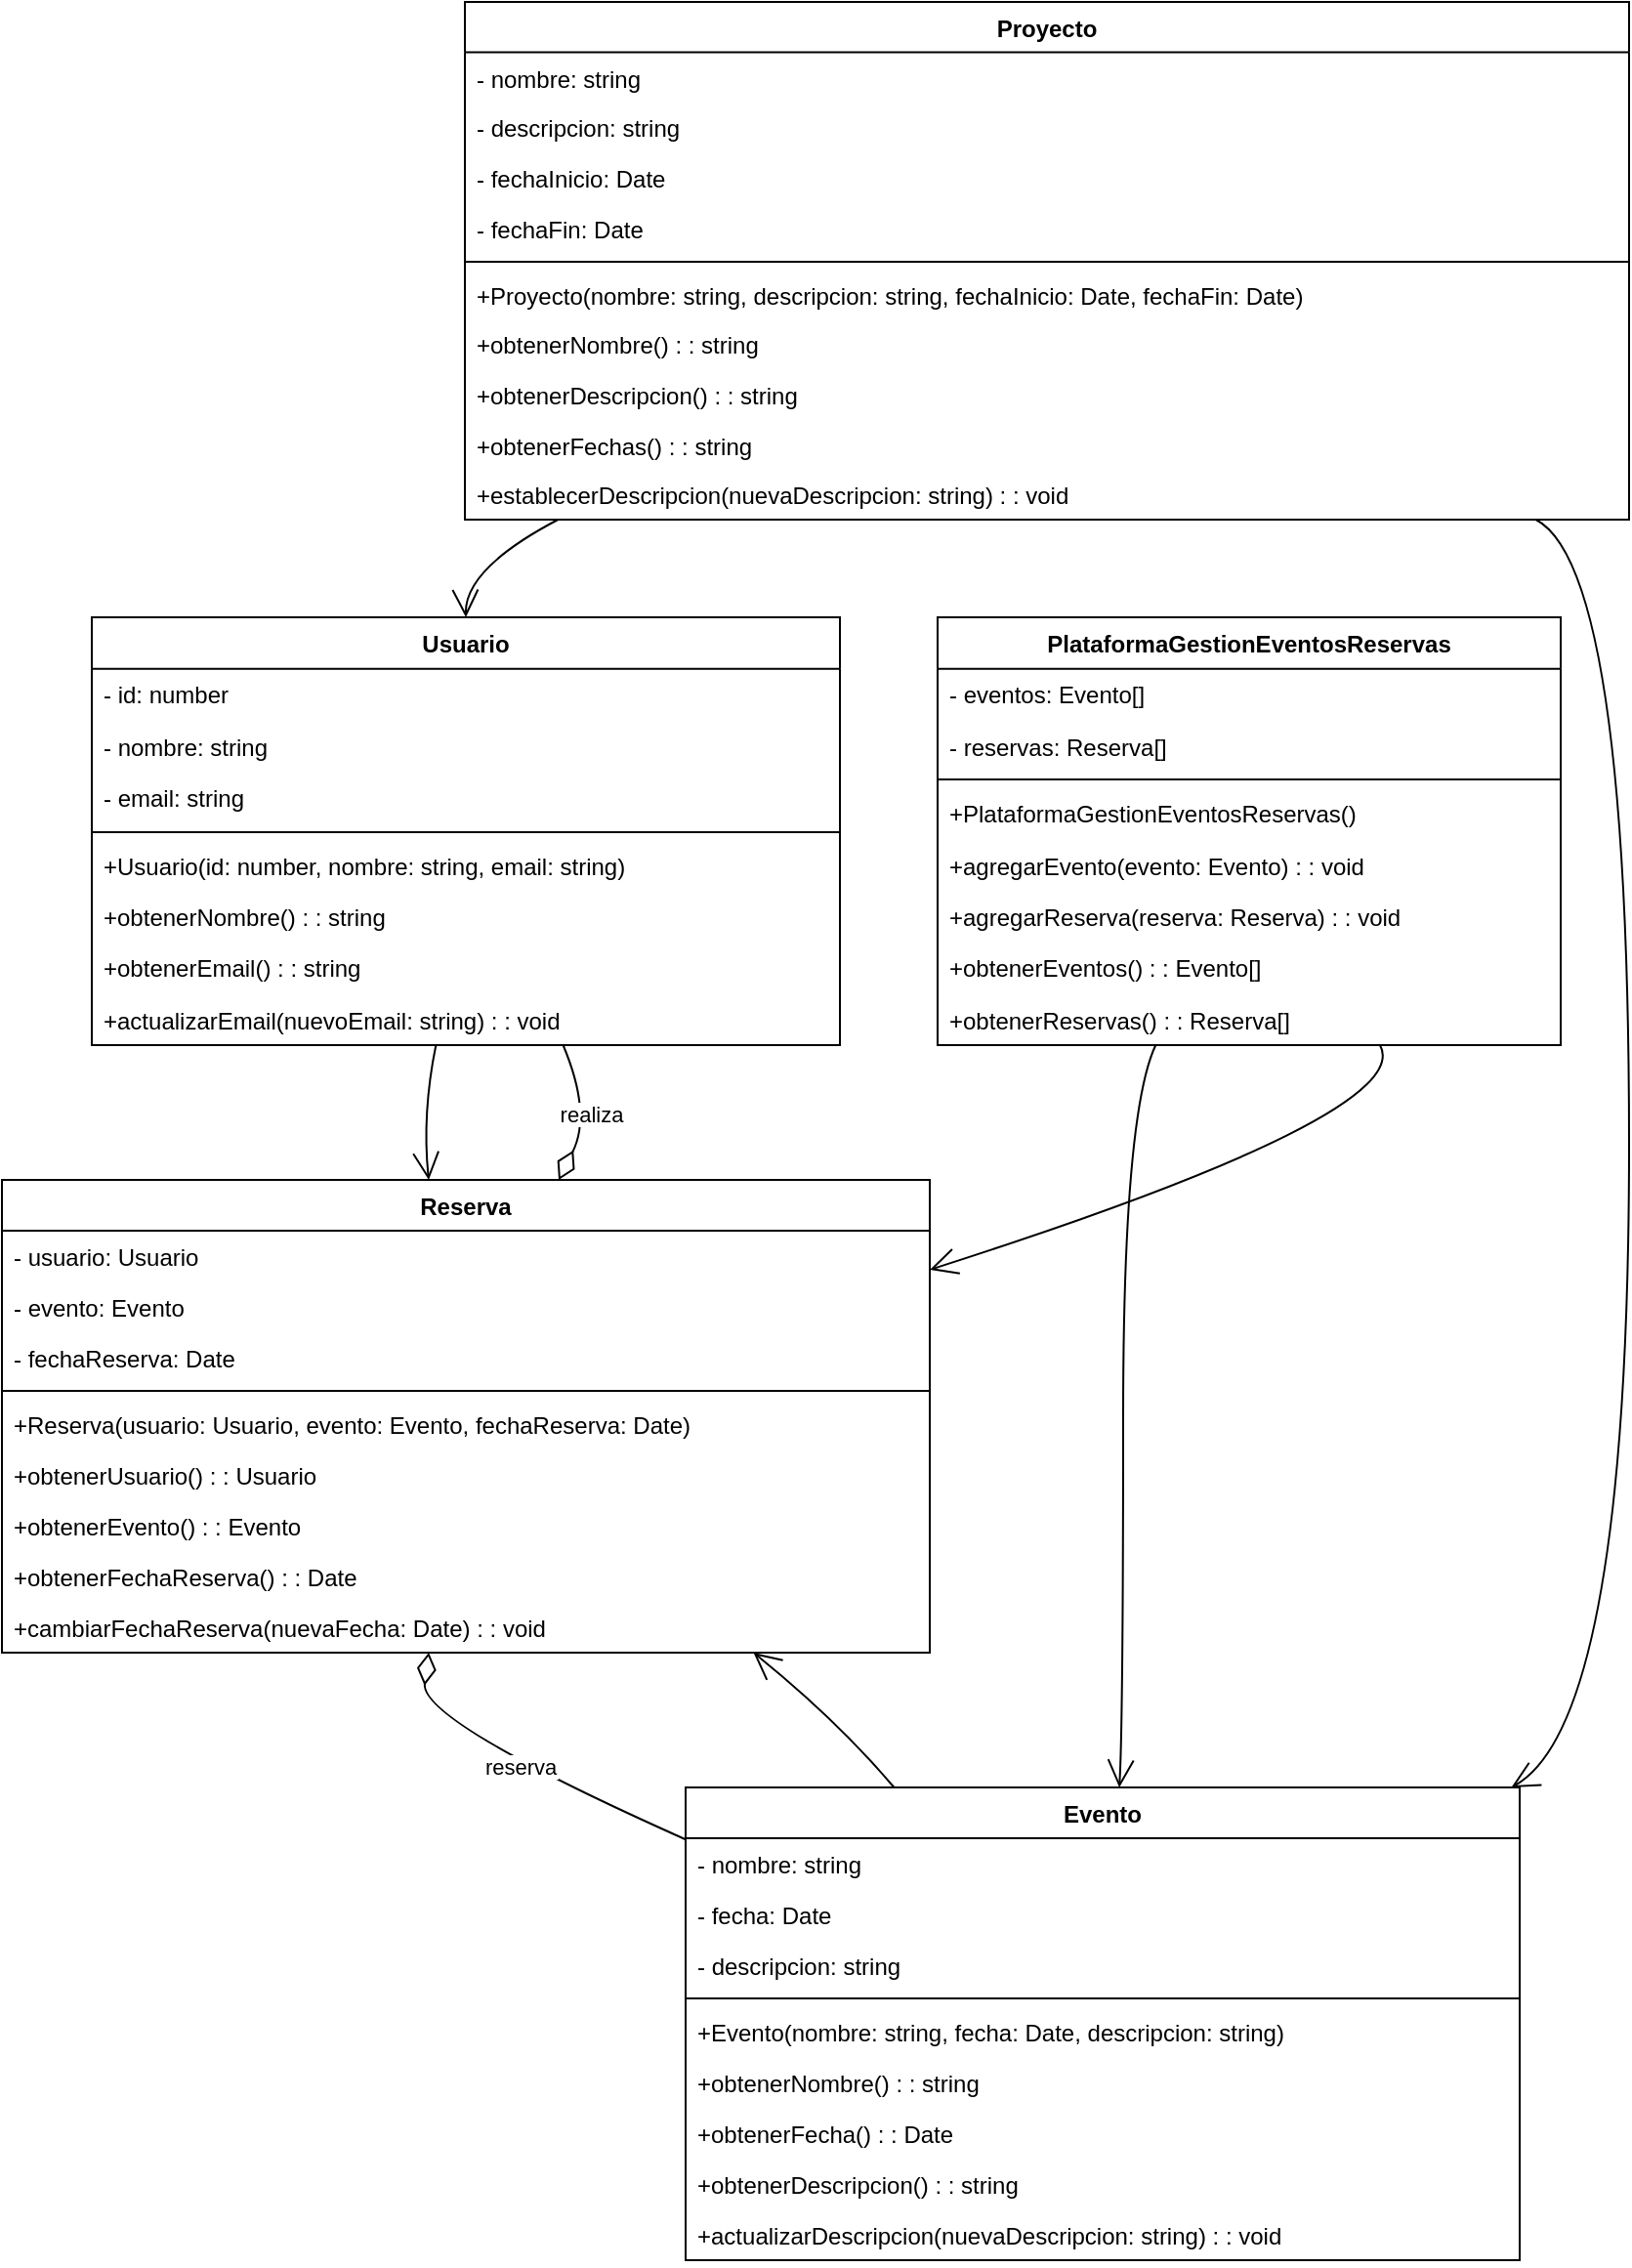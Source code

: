 <mxfile version="24.7.16">
  <diagram name="Page-1" id="r1lit6nhJWqAPWr0IS_K">
    <mxGraphModel>
      <root>
        <mxCell id="0" />
        <mxCell id="1" parent="0" />
        <mxCell id="2" value="Proyecto" style="swimlane;fontStyle=1;align=center;verticalAlign=top;childLayout=stackLayout;horizontal=1;startSize=25.7;horizontalStack=0;resizeParent=1;resizeParentMax=0;resizeLast=0;collapsible=0;marginBottom=0;" vertex="1" parent="1">
          <mxGeometry x="245" y="8" width="596" height="265" as="geometry" />
        </mxCell>
        <mxCell id="3" value="- nombre: string" style="text;strokeColor=none;fillColor=none;align=left;verticalAlign=top;spacingLeft=4;spacingRight=4;overflow=hidden;rotatable=0;points=[[0,0.5],[1,0.5]];portConstraint=eastwest;" vertex="1" parent="2">
          <mxGeometry y="26" width="596" height="26" as="geometry" />
        </mxCell>
        <mxCell id="4" value="- descripcion: string" style="text;strokeColor=none;fillColor=none;align=left;verticalAlign=top;spacingLeft=4;spacingRight=4;overflow=hidden;rotatable=0;points=[[0,0.5],[1,0.5]];portConstraint=eastwest;" vertex="1" parent="2">
          <mxGeometry y="51" width="596" height="26" as="geometry" />
        </mxCell>
        <mxCell id="5" value="- fechaInicio: Date" style="text;strokeColor=none;fillColor=none;align=left;verticalAlign=top;spacingLeft=4;spacingRight=4;overflow=hidden;rotatable=0;points=[[0,0.5],[1,0.5]];portConstraint=eastwest;" vertex="1" parent="2">
          <mxGeometry y="77" width="596" height="26" as="geometry" />
        </mxCell>
        <mxCell id="6" value="- fechaFin: Date" style="text;strokeColor=none;fillColor=none;align=left;verticalAlign=top;spacingLeft=4;spacingRight=4;overflow=hidden;rotatable=0;points=[[0,0.5],[1,0.5]];portConstraint=eastwest;" vertex="1" parent="2">
          <mxGeometry y="103" width="596" height="26" as="geometry" />
        </mxCell>
        <mxCell id="7" style="line;strokeWidth=1;fillColor=none;align=left;verticalAlign=middle;spacingTop=-1;spacingLeft=3;spacingRight=3;rotatable=0;labelPosition=right;points=[];portConstraint=eastwest;strokeColor=inherit;" vertex="1" parent="2">
          <mxGeometry y="129" width="596" height="8" as="geometry" />
        </mxCell>
        <mxCell id="8" value="+Proyecto(nombre: string, descripcion: string, fechaInicio: Date, fechaFin: Date)" style="text;strokeColor=none;fillColor=none;align=left;verticalAlign=top;spacingLeft=4;spacingRight=4;overflow=hidden;rotatable=0;points=[[0,0.5],[1,0.5]];portConstraint=eastwest;" vertex="1" parent="2">
          <mxGeometry y="137" width="596" height="26" as="geometry" />
        </mxCell>
        <mxCell id="9" value="+obtenerNombre() : : string" style="text;strokeColor=none;fillColor=none;align=left;verticalAlign=top;spacingLeft=4;spacingRight=4;overflow=hidden;rotatable=0;points=[[0,0.5],[1,0.5]];portConstraint=eastwest;" vertex="1" parent="2">
          <mxGeometry y="162" width="596" height="26" as="geometry" />
        </mxCell>
        <mxCell id="10" value="+obtenerDescripcion() : : string" style="text;strokeColor=none;fillColor=none;align=left;verticalAlign=top;spacingLeft=4;spacingRight=4;overflow=hidden;rotatable=0;points=[[0,0.5],[1,0.5]];portConstraint=eastwest;" vertex="1" parent="2">
          <mxGeometry y="188" width="596" height="26" as="geometry" />
        </mxCell>
        <mxCell id="11" value="+obtenerFechas() : : string" style="text;strokeColor=none;fillColor=none;align=left;verticalAlign=top;spacingLeft=4;spacingRight=4;overflow=hidden;rotatable=0;points=[[0,0.5],[1,0.5]];portConstraint=eastwest;" vertex="1" parent="2">
          <mxGeometry y="214" width="596" height="26" as="geometry" />
        </mxCell>
        <mxCell id="12" value="+establecerDescripcion(nuevaDescripcion: string) : : void" style="text;strokeColor=none;fillColor=none;align=left;verticalAlign=top;spacingLeft=4;spacingRight=4;overflow=hidden;rotatable=0;points=[[0,0.5],[1,0.5]];portConstraint=eastwest;" vertex="1" parent="2">
          <mxGeometry y="239" width="596" height="26" as="geometry" />
        </mxCell>
        <mxCell id="13" value="Usuario" style="swimlane;fontStyle=1;align=center;verticalAlign=top;childLayout=stackLayout;horizontal=1;startSize=26.375;horizontalStack=0;resizeParent=1;resizeParentMax=0;resizeLast=0;collapsible=0;marginBottom=0;" vertex="1" parent="1">
          <mxGeometry x="54" y="323" width="383" height="219" as="geometry" />
        </mxCell>
        <mxCell id="14" value="- id: number" style="text;strokeColor=none;fillColor=none;align=left;verticalAlign=top;spacingLeft=4;spacingRight=4;overflow=hidden;rotatable=0;points=[[0,0.5],[1,0.5]];portConstraint=eastwest;" vertex="1" parent="13">
          <mxGeometry y="26" width="383" height="26" as="geometry" />
        </mxCell>
        <mxCell id="15" value="- nombre: string" style="text;strokeColor=none;fillColor=none;align=left;verticalAlign=top;spacingLeft=4;spacingRight=4;overflow=hidden;rotatable=0;points=[[0,0.5],[1,0.5]];portConstraint=eastwest;" vertex="1" parent="13">
          <mxGeometry y="53" width="383" height="26" as="geometry" />
        </mxCell>
        <mxCell id="16" value="- email: string" style="text;strokeColor=none;fillColor=none;align=left;verticalAlign=top;spacingLeft=4;spacingRight=4;overflow=hidden;rotatable=0;points=[[0,0.5],[1,0.5]];portConstraint=eastwest;" vertex="1" parent="13">
          <mxGeometry y="79" width="383" height="26" as="geometry" />
        </mxCell>
        <mxCell id="17" style="line;strokeWidth=1;fillColor=none;align=left;verticalAlign=middle;spacingTop=-1;spacingLeft=3;spacingRight=3;rotatable=0;labelPosition=right;points=[];portConstraint=eastwest;strokeColor=inherit;" vertex="1" parent="13">
          <mxGeometry y="106" width="383" height="8" as="geometry" />
        </mxCell>
        <mxCell id="18" value="+Usuario(id: number, nombre: string, email: string)" style="text;strokeColor=none;fillColor=none;align=left;verticalAlign=top;spacingLeft=4;spacingRight=4;overflow=hidden;rotatable=0;points=[[0,0.5],[1,0.5]];portConstraint=eastwest;" vertex="1" parent="13">
          <mxGeometry y="114" width="383" height="26" as="geometry" />
        </mxCell>
        <mxCell id="19" value="+obtenerNombre() : : string" style="text;strokeColor=none;fillColor=none;align=left;verticalAlign=top;spacingLeft=4;spacingRight=4;overflow=hidden;rotatable=0;points=[[0,0.5],[1,0.5]];portConstraint=eastwest;" vertex="1" parent="13">
          <mxGeometry y="140" width="383" height="26" as="geometry" />
        </mxCell>
        <mxCell id="20" value="+obtenerEmail() : : string" style="text;strokeColor=none;fillColor=none;align=left;verticalAlign=top;spacingLeft=4;spacingRight=4;overflow=hidden;rotatable=0;points=[[0,0.5],[1,0.5]];portConstraint=eastwest;" vertex="1" parent="13">
          <mxGeometry y="166" width="383" height="26" as="geometry" />
        </mxCell>
        <mxCell id="21" value="+actualizarEmail(nuevoEmail: string) : : void" style="text;strokeColor=none;fillColor=none;align=left;verticalAlign=top;spacingLeft=4;spacingRight=4;overflow=hidden;rotatable=0;points=[[0,0.5],[1,0.5]];portConstraint=eastwest;" vertex="1" parent="13">
          <mxGeometry y="193" width="383" height="26" as="geometry" />
        </mxCell>
        <mxCell id="22" value="Evento" style="swimlane;fontStyle=1;align=center;verticalAlign=top;childLayout=stackLayout;horizontal=1;startSize=26;horizontalStack=0;resizeParent=1;resizeParentMax=0;resizeLast=0;collapsible=0;marginBottom=0;" vertex="1" parent="1">
          <mxGeometry x="358" y="922" width="427" height="242" as="geometry" />
        </mxCell>
        <mxCell id="23" value="- nombre: string" style="text;strokeColor=none;fillColor=none;align=left;verticalAlign=top;spacingLeft=4;spacingRight=4;overflow=hidden;rotatable=0;points=[[0,0.5],[1,0.5]];portConstraint=eastwest;" vertex="1" parent="22">
          <mxGeometry y="26" width="427" height="26" as="geometry" />
        </mxCell>
        <mxCell id="24" value="- fecha: Date" style="text;strokeColor=none;fillColor=none;align=left;verticalAlign=top;spacingLeft=4;spacingRight=4;overflow=hidden;rotatable=0;points=[[0,0.5],[1,0.5]];portConstraint=eastwest;" vertex="1" parent="22">
          <mxGeometry y="52" width="427" height="26" as="geometry" />
        </mxCell>
        <mxCell id="25" value="- descripcion: string" style="text;strokeColor=none;fillColor=none;align=left;verticalAlign=top;spacingLeft=4;spacingRight=4;overflow=hidden;rotatable=0;points=[[0,0.5],[1,0.5]];portConstraint=eastwest;" vertex="1" parent="22">
          <mxGeometry y="78" width="427" height="26" as="geometry" />
        </mxCell>
        <mxCell id="26" style="line;strokeWidth=1;fillColor=none;align=left;verticalAlign=middle;spacingTop=-1;spacingLeft=3;spacingRight=3;rotatable=0;labelPosition=right;points=[];portConstraint=eastwest;strokeColor=inherit;" vertex="1" parent="22">
          <mxGeometry y="104" width="427" height="8" as="geometry" />
        </mxCell>
        <mxCell id="27" value="+Evento(nombre: string, fecha: Date, descripcion: string)" style="text;strokeColor=none;fillColor=none;align=left;verticalAlign=top;spacingLeft=4;spacingRight=4;overflow=hidden;rotatable=0;points=[[0,0.5],[1,0.5]];portConstraint=eastwest;" vertex="1" parent="22">
          <mxGeometry y="112" width="427" height="26" as="geometry" />
        </mxCell>
        <mxCell id="28" value="+obtenerNombre() : : string" style="text;strokeColor=none;fillColor=none;align=left;verticalAlign=top;spacingLeft=4;spacingRight=4;overflow=hidden;rotatable=0;points=[[0,0.5],[1,0.5]];portConstraint=eastwest;" vertex="1" parent="22">
          <mxGeometry y="138" width="427" height="26" as="geometry" />
        </mxCell>
        <mxCell id="29" value="+obtenerFecha() : : Date" style="text;strokeColor=none;fillColor=none;align=left;verticalAlign=top;spacingLeft=4;spacingRight=4;overflow=hidden;rotatable=0;points=[[0,0.5],[1,0.5]];portConstraint=eastwest;" vertex="1" parent="22">
          <mxGeometry y="164" width="427" height="26" as="geometry" />
        </mxCell>
        <mxCell id="30" value="+obtenerDescripcion() : : string" style="text;strokeColor=none;fillColor=none;align=left;verticalAlign=top;spacingLeft=4;spacingRight=4;overflow=hidden;rotatable=0;points=[[0,0.5],[1,0.5]];portConstraint=eastwest;" vertex="1" parent="22">
          <mxGeometry y="190" width="427" height="26" as="geometry" />
        </mxCell>
        <mxCell id="31" value="+actualizarDescripcion(nuevaDescripcion: string) : : void" style="text;strokeColor=none;fillColor=none;align=left;verticalAlign=top;spacingLeft=4;spacingRight=4;overflow=hidden;rotatable=0;points=[[0,0.5],[1,0.5]];portConstraint=eastwest;" vertex="1" parent="22">
          <mxGeometry y="216" width="427" height="26" as="geometry" />
        </mxCell>
        <mxCell id="32" value="Reserva" style="swimlane;fontStyle=1;align=center;verticalAlign=top;childLayout=stackLayout;horizontal=1;startSize=26;horizontalStack=0;resizeParent=1;resizeParentMax=0;resizeLast=0;collapsible=0;marginBottom=0;" vertex="1" parent="1">
          <mxGeometry x="8" y="611" width="475" height="242" as="geometry" />
        </mxCell>
        <mxCell id="33" value="- usuario: Usuario" style="text;strokeColor=none;fillColor=none;align=left;verticalAlign=top;spacingLeft=4;spacingRight=4;overflow=hidden;rotatable=0;points=[[0,0.5],[1,0.5]];portConstraint=eastwest;" vertex="1" parent="32">
          <mxGeometry y="26" width="475" height="26" as="geometry" />
        </mxCell>
        <mxCell id="34" value="- evento: Evento" style="text;strokeColor=none;fillColor=none;align=left;verticalAlign=top;spacingLeft=4;spacingRight=4;overflow=hidden;rotatable=0;points=[[0,0.5],[1,0.5]];portConstraint=eastwest;" vertex="1" parent="32">
          <mxGeometry y="52" width="475" height="26" as="geometry" />
        </mxCell>
        <mxCell id="35" value="- fechaReserva: Date" style="text;strokeColor=none;fillColor=none;align=left;verticalAlign=top;spacingLeft=4;spacingRight=4;overflow=hidden;rotatable=0;points=[[0,0.5],[1,0.5]];portConstraint=eastwest;" vertex="1" parent="32">
          <mxGeometry y="78" width="475" height="26" as="geometry" />
        </mxCell>
        <mxCell id="36" style="line;strokeWidth=1;fillColor=none;align=left;verticalAlign=middle;spacingTop=-1;spacingLeft=3;spacingRight=3;rotatable=0;labelPosition=right;points=[];portConstraint=eastwest;strokeColor=inherit;" vertex="1" parent="32">
          <mxGeometry y="104" width="475" height="8" as="geometry" />
        </mxCell>
        <mxCell id="37" value="+Reserva(usuario: Usuario, evento: Evento, fechaReserva: Date)" style="text;strokeColor=none;fillColor=none;align=left;verticalAlign=top;spacingLeft=4;spacingRight=4;overflow=hidden;rotatable=0;points=[[0,0.5],[1,0.5]];portConstraint=eastwest;" vertex="1" parent="32">
          <mxGeometry y="112" width="475" height="26" as="geometry" />
        </mxCell>
        <mxCell id="38" value="+obtenerUsuario() : : Usuario" style="text;strokeColor=none;fillColor=none;align=left;verticalAlign=top;spacingLeft=4;spacingRight=4;overflow=hidden;rotatable=0;points=[[0,0.5],[1,0.5]];portConstraint=eastwest;" vertex="1" parent="32">
          <mxGeometry y="138" width="475" height="26" as="geometry" />
        </mxCell>
        <mxCell id="39" value="+obtenerEvento() : : Evento" style="text;strokeColor=none;fillColor=none;align=left;verticalAlign=top;spacingLeft=4;spacingRight=4;overflow=hidden;rotatable=0;points=[[0,0.5],[1,0.5]];portConstraint=eastwest;" vertex="1" parent="32">
          <mxGeometry y="164" width="475" height="26" as="geometry" />
        </mxCell>
        <mxCell id="40" value="+obtenerFechaReserva() : : Date" style="text;strokeColor=none;fillColor=none;align=left;verticalAlign=top;spacingLeft=4;spacingRight=4;overflow=hidden;rotatable=0;points=[[0,0.5],[1,0.5]];portConstraint=eastwest;" vertex="1" parent="32">
          <mxGeometry y="190" width="475" height="26" as="geometry" />
        </mxCell>
        <mxCell id="41" value="+cambiarFechaReserva(nuevaFecha: Date) : : void" style="text;strokeColor=none;fillColor=none;align=left;verticalAlign=top;spacingLeft=4;spacingRight=4;overflow=hidden;rotatable=0;points=[[0,0.5],[1,0.5]];portConstraint=eastwest;" vertex="1" parent="32">
          <mxGeometry y="216" width="475" height="26" as="geometry" />
        </mxCell>
        <mxCell id="42" value="PlataformaGestionEventosReservas" style="swimlane;fontStyle=1;align=center;verticalAlign=top;childLayout=stackLayout;horizontal=1;startSize=26.375;horizontalStack=0;resizeParent=1;resizeParentMax=0;resizeLast=0;collapsible=0;marginBottom=0;" vertex="1" parent="1">
          <mxGeometry x="487" y="323" width="319" height="219" as="geometry" />
        </mxCell>
        <mxCell id="43" value="- eventos: Evento[]" style="text;strokeColor=none;fillColor=none;align=left;verticalAlign=top;spacingLeft=4;spacingRight=4;overflow=hidden;rotatable=0;points=[[0,0.5],[1,0.5]];portConstraint=eastwest;" vertex="1" parent="42">
          <mxGeometry y="26" width="319" height="26" as="geometry" />
        </mxCell>
        <mxCell id="44" value="- reservas: Reserva[]" style="text;strokeColor=none;fillColor=none;align=left;verticalAlign=top;spacingLeft=4;spacingRight=4;overflow=hidden;rotatable=0;points=[[0,0.5],[1,0.5]];portConstraint=eastwest;" vertex="1" parent="42">
          <mxGeometry y="53" width="319" height="26" as="geometry" />
        </mxCell>
        <mxCell id="45" style="line;strokeWidth=1;fillColor=none;align=left;verticalAlign=middle;spacingTop=-1;spacingLeft=3;spacingRight=3;rotatable=0;labelPosition=right;points=[];portConstraint=eastwest;strokeColor=inherit;" vertex="1" parent="42">
          <mxGeometry y="79" width="319" height="8" as="geometry" />
        </mxCell>
        <mxCell id="46" value="+PlataformaGestionEventosReservas()" style="text;strokeColor=none;fillColor=none;align=left;verticalAlign=top;spacingLeft=4;spacingRight=4;overflow=hidden;rotatable=0;points=[[0,0.5],[1,0.5]];portConstraint=eastwest;" vertex="1" parent="42">
          <mxGeometry y="87" width="319" height="26" as="geometry" />
        </mxCell>
        <mxCell id="47" value="+agregarEvento(evento: Evento) : : void" style="text;strokeColor=none;fillColor=none;align=left;verticalAlign=top;spacingLeft=4;spacingRight=4;overflow=hidden;rotatable=0;points=[[0,0.5],[1,0.5]];portConstraint=eastwest;" vertex="1" parent="42">
          <mxGeometry y="114" width="319" height="26" as="geometry" />
        </mxCell>
        <mxCell id="48" value="+agregarReserva(reserva: Reserva) : : void" style="text;strokeColor=none;fillColor=none;align=left;verticalAlign=top;spacingLeft=4;spacingRight=4;overflow=hidden;rotatable=0;points=[[0,0.5],[1,0.5]];portConstraint=eastwest;" vertex="1" parent="42">
          <mxGeometry y="140" width="319" height="26" as="geometry" />
        </mxCell>
        <mxCell id="49" value="+obtenerEventos() : : Evento[]" style="text;strokeColor=none;fillColor=none;align=left;verticalAlign=top;spacingLeft=4;spacingRight=4;overflow=hidden;rotatable=0;points=[[0,0.5],[1,0.5]];portConstraint=eastwest;" vertex="1" parent="42">
          <mxGeometry y="166" width="319" height="26" as="geometry" />
        </mxCell>
        <mxCell id="50" value="+obtenerReservas() : : Reserva[]" style="text;strokeColor=none;fillColor=none;align=left;verticalAlign=top;spacingLeft=4;spacingRight=4;overflow=hidden;rotatable=0;points=[[0,0.5],[1,0.5]];portConstraint=eastwest;" vertex="1" parent="42">
          <mxGeometry y="193" width="319" height="26" as="geometry" />
        </mxCell>
        <mxCell id="51" value="" style="curved=1;startArrow=none;endArrow=open;endSize=12;exitX=0.08;exitY=1;entryX=0.5;entryY=0;" edge="1" parent="1" source="2" target="13">
          <mxGeometry relative="1" as="geometry">
            <Array as="points">
              <mxPoint x="245" y="298" />
            </Array>
          </mxGeometry>
        </mxCell>
        <mxCell id="52" value="" style="curved=1;startArrow=none;endArrow=open;endSize=12;exitX=0.92;exitY=1;entryX=0.99;entryY=0;" edge="1" parent="1" source="2" target="22">
          <mxGeometry relative="1" as="geometry">
            <Array as="points">
              <mxPoint x="841" y="298" />
              <mxPoint x="841" y="888" />
            </Array>
          </mxGeometry>
        </mxCell>
        <mxCell id="53" value="" style="curved=1;startArrow=none;endArrow=open;endSize=12;exitX=0.46;exitY=1;entryX=0.46;entryY=0;" edge="1" parent="1" source="13" target="32">
          <mxGeometry relative="1" as="geometry">
            <Array as="points">
              <mxPoint x="223" y="577" />
            </Array>
          </mxGeometry>
        </mxCell>
        <mxCell id="54" value="" style="curved=1;startArrow=none;endArrow=open;endSize=12;exitX=0.25;exitY=0;entryX=0.81;entryY=1;" edge="1" parent="1" source="22" target="32">
          <mxGeometry relative="1" as="geometry">
            <Array as="points">
              <mxPoint x="436" y="888" />
            </Array>
          </mxGeometry>
        </mxCell>
        <mxCell id="55" value="realiza" style="curved=1;startArrow=diamondThin;startSize=14;startFill=0;endArrow=none;exitX=0.6;exitY=0;entryX=0.63;entryY=1;" edge="1" parent="1" source="32" target="13">
          <mxGeometry relative="1" as="geometry">
            <Array as="points">
              <mxPoint x="310" y="577" />
            </Array>
          </mxGeometry>
        </mxCell>
        <mxCell id="56" value="reserva" style="curved=1;startArrow=diamondThin;startSize=14;startFill=0;endArrow=none;exitX=0.46;exitY=1;entryX=0;entryY=0.11;" edge="1" parent="1" source="32" target="22">
          <mxGeometry relative="1" as="geometry">
            <Array as="points">
              <mxPoint x="222" y="888" />
            </Array>
          </mxGeometry>
        </mxCell>
        <mxCell id="57" value="" style="curved=1;startArrow=none;endArrow=open;endSize=12;exitX=0.35;exitY=1;entryX=0.52;entryY=0;" edge="1" parent="1" source="42" target="22">
          <mxGeometry relative="1" as="geometry">
            <Array as="points">
              <mxPoint x="582" y="577" />
              <mxPoint x="582" y="888" />
            </Array>
          </mxGeometry>
        </mxCell>
        <mxCell id="58" value="" style="curved=1;startArrow=none;endArrow=open;endSize=12;exitX=0.71;exitY=1;entryX=1;entryY=0.19;" edge="1" parent="1" source="42" target="32">
          <mxGeometry relative="1" as="geometry">
            <Array as="points">
              <mxPoint x="733" y="577" />
            </Array>
          </mxGeometry>
        </mxCell>
      </root>
    </mxGraphModel>
  </diagram>
</mxfile>
